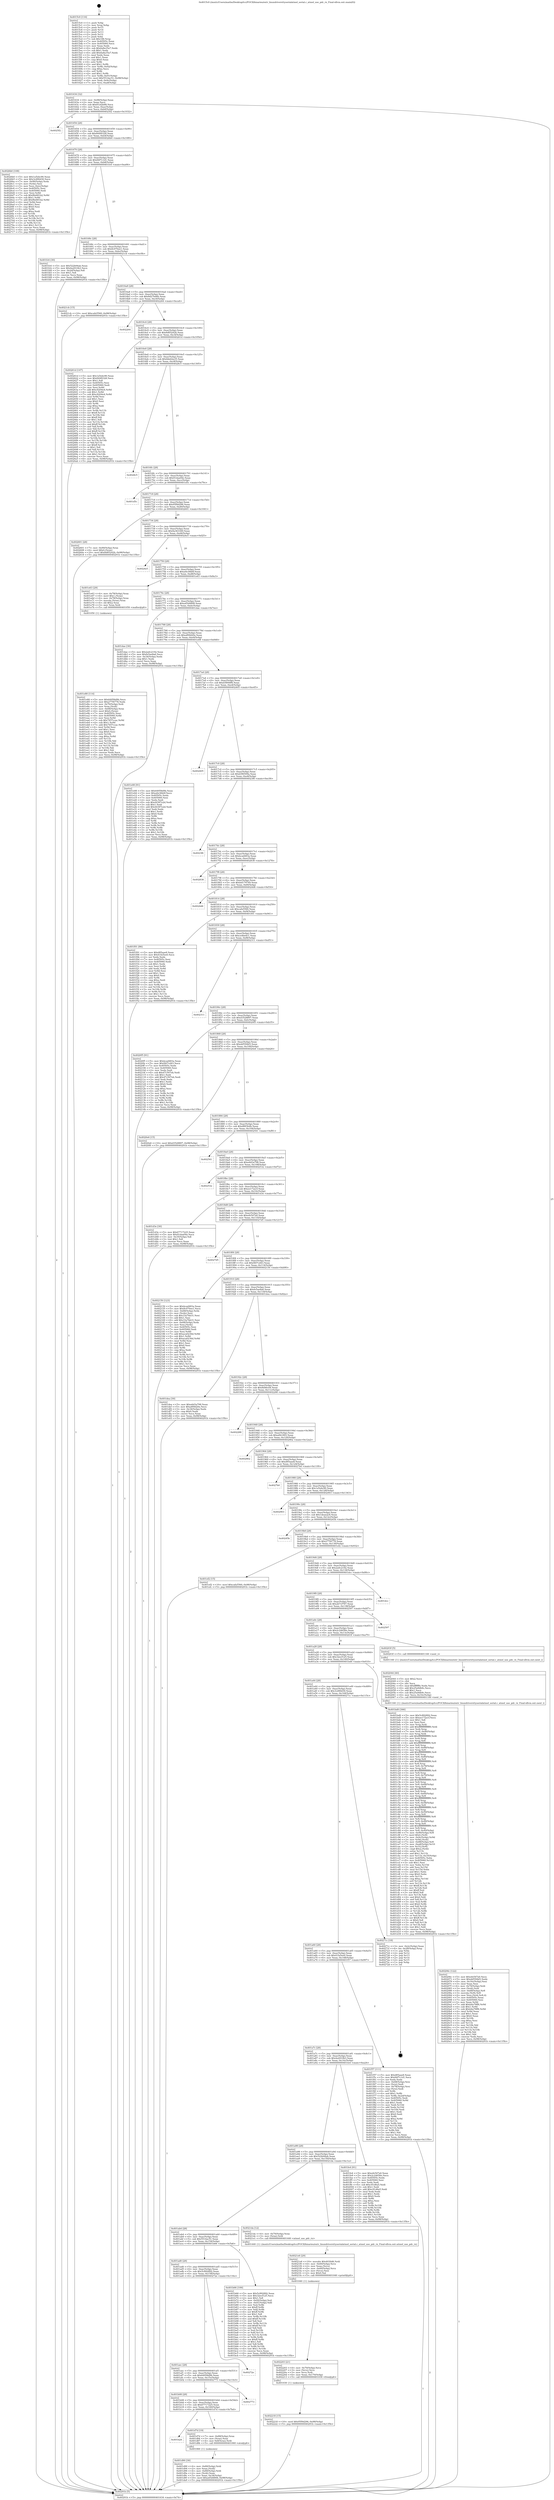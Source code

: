 digraph "0x4015c0" {
  label = "0x4015c0 (/mnt/c/Users/mathe/Desktop/tcc/POCII/binaries/extr_linuxdriversttyserialatmel_serial.c_atmel_use_pdc_rx_Final-ollvm.out::main(0))"
  labelloc = "t"
  node[shape=record]

  Entry [label="",width=0.3,height=0.3,shape=circle,fillcolor=black,style=filled]
  "0x401634" [label="{
     0x401634 [32]\l
     | [instrs]\l
     &nbsp;&nbsp;0x401634 \<+6\>: mov -0x98(%rbp),%eax\l
     &nbsp;&nbsp;0x40163a \<+2\>: mov %eax,%ecx\l
     &nbsp;&nbsp;0x40163c \<+6\>: sub $0x81ef2b88,%ecx\l
     &nbsp;&nbsp;0x401642 \<+6\>: mov %eax,-0xac(%rbp)\l
     &nbsp;&nbsp;0x401648 \<+6\>: mov %ecx,-0xb0(%rbp)\l
     &nbsp;&nbsp;0x40164e \<+6\>: je 00000000004025f2 \<main+0x1032\>\l
  }"]
  "0x4025f2" [label="{
     0x4025f2\l
  }", style=dashed]
  "0x401654" [label="{
     0x401654 [28]\l
     | [instrs]\l
     &nbsp;&nbsp;0x401654 \<+5\>: jmp 0000000000401659 \<main+0x99\>\l
     &nbsp;&nbsp;0x401659 \<+6\>: mov -0xac(%rbp),%eax\l
     &nbsp;&nbsp;0x40165f \<+5\>: sub $0x844f0328,%eax\l
     &nbsp;&nbsp;0x401664 \<+6\>: mov %eax,-0xb4(%rbp)\l
     &nbsp;&nbsp;0x40166a \<+6\>: je 00000000004026b0 \<main+0x10f0\>\l
  }"]
  Exit [label="",width=0.3,height=0.3,shape=circle,fillcolor=black,style=filled,peripheries=2]
  "0x4026b0" [label="{
     0x4026b0 [108]\l
     | [instrs]\l
     &nbsp;&nbsp;0x4026b0 \<+5\>: mov $0x1a5ebc90,%eax\l
     &nbsp;&nbsp;0x4026b5 \<+5\>: mov $0x3cd90d30,%ecx\l
     &nbsp;&nbsp;0x4026ba \<+7\>: mov -0x90(%rbp),%rdx\l
     &nbsp;&nbsp;0x4026c1 \<+2\>: mov (%rdx),%esi\l
     &nbsp;&nbsp;0x4026c3 \<+3\>: mov %esi,-0x2c(%rbp)\l
     &nbsp;&nbsp;0x4026c6 \<+7\>: mov 0x40505c,%esi\l
     &nbsp;&nbsp;0x4026cd \<+7\>: mov 0x405060,%edi\l
     &nbsp;&nbsp;0x4026d4 \<+3\>: mov %esi,%r8d\l
     &nbsp;&nbsp;0x4026d7 \<+7\>: sub $0xf6e681b2,%r8d\l
     &nbsp;&nbsp;0x4026de \<+4\>: sub $0x1,%r8d\l
     &nbsp;&nbsp;0x4026e2 \<+7\>: add $0xf6e681b2,%r8d\l
     &nbsp;&nbsp;0x4026e9 \<+4\>: imul %r8d,%esi\l
     &nbsp;&nbsp;0x4026ed \<+3\>: and $0x1,%esi\l
     &nbsp;&nbsp;0x4026f0 \<+3\>: cmp $0x0,%esi\l
     &nbsp;&nbsp;0x4026f3 \<+4\>: sete %r9b\l
     &nbsp;&nbsp;0x4026f7 \<+3\>: cmp $0xa,%edi\l
     &nbsp;&nbsp;0x4026fa \<+4\>: setl %r10b\l
     &nbsp;&nbsp;0x4026fe \<+3\>: mov %r9b,%r11b\l
     &nbsp;&nbsp;0x402701 \<+3\>: and %r10b,%r11b\l
     &nbsp;&nbsp;0x402704 \<+3\>: xor %r10b,%r9b\l
     &nbsp;&nbsp;0x402707 \<+3\>: or %r9b,%r11b\l
     &nbsp;&nbsp;0x40270a \<+4\>: test $0x1,%r11b\l
     &nbsp;&nbsp;0x40270e \<+3\>: cmovne %ecx,%eax\l
     &nbsp;&nbsp;0x402711 \<+6\>: mov %eax,-0x98(%rbp)\l
     &nbsp;&nbsp;0x402717 \<+5\>: jmp 000000000040291b \<main+0x135b\>\l
  }"]
  "0x401670" [label="{
     0x401670 [28]\l
     | [instrs]\l
     &nbsp;&nbsp;0x401670 \<+5\>: jmp 0000000000401675 \<main+0xb5\>\l
     &nbsp;&nbsp;0x401675 \<+6\>: mov -0xac(%rbp),%eax\l
     &nbsp;&nbsp;0x40167b \<+5\>: sub $0x84f7c1d1,%eax\l
     &nbsp;&nbsp;0x401680 \<+6\>: mov %eax,-0xb8(%rbp)\l
     &nbsp;&nbsp;0x401686 \<+6\>: je 0000000000401fc6 \<main+0xa06\>\l
  }"]
  "0x402218" [label="{
     0x402218 [15]\l
     | [instrs]\l
     &nbsp;&nbsp;0x402218 \<+10\>: movl $0x95f9d296,-0x98(%rbp)\l
     &nbsp;&nbsp;0x402222 \<+5\>: jmp 000000000040291b \<main+0x135b\>\l
  }"]
  "0x401fc6" [label="{
     0x401fc6 [30]\l
     | [instrs]\l
     &nbsp;&nbsp;0x401fc6 \<+5\>: mov $0x522b94ab,%eax\l
     &nbsp;&nbsp;0x401fcb \<+5\>: mov $0x4a2910b3,%ecx\l
     &nbsp;&nbsp;0x401fd0 \<+3\>: mov -0x2d(%rbp),%dl\l
     &nbsp;&nbsp;0x401fd3 \<+3\>: test $0x1,%dl\l
     &nbsp;&nbsp;0x401fd6 \<+3\>: cmovne %ecx,%eax\l
     &nbsp;&nbsp;0x401fd9 \<+6\>: mov %eax,-0x98(%rbp)\l
     &nbsp;&nbsp;0x401fdf \<+5\>: jmp 000000000040291b \<main+0x135b\>\l
  }"]
  "0x40168c" [label="{
     0x40168c [28]\l
     | [instrs]\l
     &nbsp;&nbsp;0x40168c \<+5\>: jmp 0000000000401691 \<main+0xd1\>\l
     &nbsp;&nbsp;0x401691 \<+6\>: mov -0xac(%rbp),%eax\l
     &nbsp;&nbsp;0x401697 \<+5\>: sub $0x8c070ee1,%eax\l
     &nbsp;&nbsp;0x40169c \<+6\>: mov %eax,-0xbc(%rbp)\l
     &nbsp;&nbsp;0x4016a2 \<+6\>: je 00000000004021cb \<main+0xc0b\>\l
  }"]
  "0x402203" [label="{
     0x402203 [21]\l
     | [instrs]\l
     &nbsp;&nbsp;0x402203 \<+4\>: mov -0x70(%rbp),%rcx\l
     &nbsp;&nbsp;0x402207 \<+3\>: mov (%rcx),%rcx\l
     &nbsp;&nbsp;0x40220a \<+3\>: mov %rcx,%rdi\l
     &nbsp;&nbsp;0x40220d \<+6\>: mov %eax,-0x170(%rbp)\l
     &nbsp;&nbsp;0x402213 \<+5\>: call 0000000000401030 \<free@plt\>\l
     | [calls]\l
     &nbsp;&nbsp;0x401030 \{1\} (unknown)\l
  }"]
  "0x4021cb" [label="{
     0x4021cb [15]\l
     | [instrs]\l
     &nbsp;&nbsp;0x4021cb \<+10\>: movl $0xcafa5560,-0x98(%rbp)\l
     &nbsp;&nbsp;0x4021d5 \<+5\>: jmp 000000000040291b \<main+0x135b\>\l
  }"]
  "0x4016a8" [label="{
     0x4016a8 [28]\l
     | [instrs]\l
     &nbsp;&nbsp;0x4016a8 \<+5\>: jmp 00000000004016ad \<main+0xed\>\l
     &nbsp;&nbsp;0x4016ad \<+6\>: mov -0xac(%rbp),%eax\l
     &nbsp;&nbsp;0x4016b3 \<+5\>: sub $0x8d27bd6b,%eax\l
     &nbsp;&nbsp;0x4016b8 \<+6\>: mov %eax,-0xc0(%rbp)\l
     &nbsp;&nbsp;0x4016be \<+6\>: je 0000000000402264 \<main+0xca4\>\l
  }"]
  "0x4021e6" [label="{
     0x4021e6 [29]\l
     | [instrs]\l
     &nbsp;&nbsp;0x4021e6 \<+10\>: movabs $0x4030d6,%rdi\l
     &nbsp;&nbsp;0x4021f0 \<+4\>: mov -0x60(%rbp),%rcx\l
     &nbsp;&nbsp;0x4021f4 \<+2\>: mov %eax,(%rcx)\l
     &nbsp;&nbsp;0x4021f6 \<+4\>: mov -0x60(%rbp),%rcx\l
     &nbsp;&nbsp;0x4021fa \<+2\>: mov (%rcx),%esi\l
     &nbsp;&nbsp;0x4021fc \<+2\>: mov $0x0,%al\l
     &nbsp;&nbsp;0x4021fe \<+5\>: call 0000000000401040 \<printf@plt\>\l
     | [calls]\l
     &nbsp;&nbsp;0x401040 \{1\} (unknown)\l
  }"]
  "0x402264" [label="{
     0x402264\l
  }", style=dashed]
  "0x4016c4" [label="{
     0x4016c4 [28]\l
     | [instrs]\l
     &nbsp;&nbsp;0x4016c4 \<+5\>: jmp 00000000004016c9 \<main+0x109\>\l
     &nbsp;&nbsp;0x4016c9 \<+6\>: mov -0xac(%rbp),%eax\l
     &nbsp;&nbsp;0x4016cf \<+5\>: sub $0x8d85242b,%eax\l
     &nbsp;&nbsp;0x4016d4 \<+6\>: mov %eax,-0xc4(%rbp)\l
     &nbsp;&nbsp;0x4016da \<+6\>: je 000000000040261d \<main+0x105d\>\l
  }"]
  "0x40206c" [label="{
     0x40206c [122]\l
     | [instrs]\l
     &nbsp;&nbsp;0x40206c \<+5\>: mov $0xefe547a0,%ecx\l
     &nbsp;&nbsp;0x402071 \<+5\>: mov $0xdd550bf3,%edx\l
     &nbsp;&nbsp;0x402076 \<+6\>: mov -0x16c(%rbp),%esi\l
     &nbsp;&nbsp;0x40207c \<+3\>: imul %eax,%esi\l
     &nbsp;&nbsp;0x40207f \<+4\>: mov -0x70(%rbp),%rdi\l
     &nbsp;&nbsp;0x402083 \<+3\>: mov (%rdi),%rdi\l
     &nbsp;&nbsp;0x402086 \<+4\>: mov -0x68(%rbp),%r8\l
     &nbsp;&nbsp;0x40208a \<+3\>: movslq (%r8),%r8\l
     &nbsp;&nbsp;0x40208d \<+4\>: mov %esi,(%rdi,%r8,4)\l
     &nbsp;&nbsp;0x402091 \<+7\>: mov 0x40505c,%eax\l
     &nbsp;&nbsp;0x402098 \<+7\>: mov 0x405060,%esi\l
     &nbsp;&nbsp;0x40209f \<+3\>: mov %eax,%r9d\l
     &nbsp;&nbsp;0x4020a2 \<+7\>: add $0xb4a78ff4,%r9d\l
     &nbsp;&nbsp;0x4020a9 \<+4\>: sub $0x1,%r9d\l
     &nbsp;&nbsp;0x4020ad \<+7\>: sub $0xb4a78ff4,%r9d\l
     &nbsp;&nbsp;0x4020b4 \<+4\>: imul %r9d,%eax\l
     &nbsp;&nbsp;0x4020b8 \<+3\>: and $0x1,%eax\l
     &nbsp;&nbsp;0x4020bb \<+3\>: cmp $0x0,%eax\l
     &nbsp;&nbsp;0x4020be \<+4\>: sete %r10b\l
     &nbsp;&nbsp;0x4020c2 \<+3\>: cmp $0xa,%esi\l
     &nbsp;&nbsp;0x4020c5 \<+4\>: setl %r11b\l
     &nbsp;&nbsp;0x4020c9 \<+3\>: mov %r10b,%bl\l
     &nbsp;&nbsp;0x4020cc \<+3\>: and %r11b,%bl\l
     &nbsp;&nbsp;0x4020cf \<+3\>: xor %r11b,%r10b\l
     &nbsp;&nbsp;0x4020d2 \<+3\>: or %r10b,%bl\l
     &nbsp;&nbsp;0x4020d5 \<+3\>: test $0x1,%bl\l
     &nbsp;&nbsp;0x4020d8 \<+3\>: cmovne %edx,%ecx\l
     &nbsp;&nbsp;0x4020db \<+6\>: mov %ecx,-0x98(%rbp)\l
     &nbsp;&nbsp;0x4020e1 \<+5\>: jmp 000000000040291b \<main+0x135b\>\l
  }"]
  "0x40261d" [label="{
     0x40261d [147]\l
     | [instrs]\l
     &nbsp;&nbsp;0x40261d \<+5\>: mov $0x1a5ebc90,%eax\l
     &nbsp;&nbsp;0x402622 \<+5\>: mov $0x844f0328,%ecx\l
     &nbsp;&nbsp;0x402627 \<+2\>: mov $0x1,%dl\l
     &nbsp;&nbsp;0x402629 \<+7\>: mov 0x40505c,%esi\l
     &nbsp;&nbsp;0x402630 \<+7\>: mov 0x405060,%edi\l
     &nbsp;&nbsp;0x402637 \<+3\>: mov %esi,%r8d\l
     &nbsp;&nbsp;0x40263a \<+7\>: add $0xc6204e4,%r8d\l
     &nbsp;&nbsp;0x402641 \<+4\>: sub $0x1,%r8d\l
     &nbsp;&nbsp;0x402645 \<+7\>: sub $0xc6204e4,%r8d\l
     &nbsp;&nbsp;0x40264c \<+4\>: imul %r8d,%esi\l
     &nbsp;&nbsp;0x402650 \<+3\>: and $0x1,%esi\l
     &nbsp;&nbsp;0x402653 \<+3\>: cmp $0x0,%esi\l
     &nbsp;&nbsp;0x402656 \<+4\>: sete %r9b\l
     &nbsp;&nbsp;0x40265a \<+3\>: cmp $0xa,%edi\l
     &nbsp;&nbsp;0x40265d \<+4\>: setl %r10b\l
     &nbsp;&nbsp;0x402661 \<+3\>: mov %r9b,%r11b\l
     &nbsp;&nbsp;0x402664 \<+4\>: xor $0xff,%r11b\l
     &nbsp;&nbsp;0x402668 \<+3\>: mov %r10b,%bl\l
     &nbsp;&nbsp;0x40266b \<+3\>: xor $0xff,%bl\l
     &nbsp;&nbsp;0x40266e \<+3\>: xor $0x1,%dl\l
     &nbsp;&nbsp;0x402671 \<+3\>: mov %r11b,%r14b\l
     &nbsp;&nbsp;0x402674 \<+4\>: and $0xff,%r14b\l
     &nbsp;&nbsp;0x402678 \<+3\>: and %dl,%r9b\l
     &nbsp;&nbsp;0x40267b \<+3\>: mov %bl,%r15b\l
     &nbsp;&nbsp;0x40267e \<+4\>: and $0xff,%r15b\l
     &nbsp;&nbsp;0x402682 \<+3\>: and %dl,%r10b\l
     &nbsp;&nbsp;0x402685 \<+3\>: or %r9b,%r14b\l
     &nbsp;&nbsp;0x402688 \<+3\>: or %r10b,%r15b\l
     &nbsp;&nbsp;0x40268b \<+3\>: xor %r15b,%r14b\l
     &nbsp;&nbsp;0x40268e \<+3\>: or %bl,%r11b\l
     &nbsp;&nbsp;0x402691 \<+4\>: xor $0xff,%r11b\l
     &nbsp;&nbsp;0x402695 \<+3\>: or $0x1,%dl\l
     &nbsp;&nbsp;0x402698 \<+3\>: and %dl,%r11b\l
     &nbsp;&nbsp;0x40269b \<+3\>: or %r11b,%r14b\l
     &nbsp;&nbsp;0x40269e \<+4\>: test $0x1,%r14b\l
     &nbsp;&nbsp;0x4026a2 \<+3\>: cmovne %ecx,%eax\l
     &nbsp;&nbsp;0x4026a5 \<+6\>: mov %eax,-0x98(%rbp)\l
     &nbsp;&nbsp;0x4026ab \<+5\>: jmp 000000000040291b \<main+0x135b\>\l
  }"]
  "0x4016e0" [label="{
     0x4016e0 [28]\l
     | [instrs]\l
     &nbsp;&nbsp;0x4016e0 \<+5\>: jmp 00000000004016e5 \<main+0x125\>\l
     &nbsp;&nbsp;0x4016e5 \<+6\>: mov -0xac(%rbp),%eax\l
     &nbsp;&nbsp;0x4016eb \<+5\>: sub $0x8de62a35,%eax\l
     &nbsp;&nbsp;0x4016f0 \<+6\>: mov %eax,-0xc8(%rbp)\l
     &nbsp;&nbsp;0x4016f6 \<+6\>: je 00000000004028c5 \<main+0x1305\>\l
  }"]
  "0x402044" [label="{
     0x402044 [40]\l
     | [instrs]\l
     &nbsp;&nbsp;0x402044 \<+5\>: mov $0x2,%ecx\l
     &nbsp;&nbsp;0x402049 \<+1\>: cltd\l
     &nbsp;&nbsp;0x40204a \<+2\>: idiv %ecx\l
     &nbsp;&nbsp;0x40204c \<+6\>: imul $0xfffffffe,%edx,%ecx\l
     &nbsp;&nbsp;0x402052 \<+6\>: add $0x25a9db9c,%ecx\l
     &nbsp;&nbsp;0x402058 \<+3\>: add $0x1,%ecx\l
     &nbsp;&nbsp;0x40205b \<+6\>: sub $0x25a9db9c,%ecx\l
     &nbsp;&nbsp;0x402061 \<+6\>: mov %ecx,-0x16c(%rbp)\l
     &nbsp;&nbsp;0x402067 \<+5\>: call 0000000000401160 \<next_i\>\l
     | [calls]\l
     &nbsp;&nbsp;0x401160 \{1\} (/mnt/c/Users/mathe/Desktop/tcc/POCII/binaries/extr_linuxdriversttyserialatmel_serial.c_atmel_use_pdc_rx_Final-ollvm.out::next_i)\l
  }"]
  "0x4028c5" [label="{
     0x4028c5\l
  }", style=dashed]
  "0x4016fc" [label="{
     0x4016fc [28]\l
     | [instrs]\l
     &nbsp;&nbsp;0x4016fc \<+5\>: jmp 0000000000401701 \<main+0x141\>\l
     &nbsp;&nbsp;0x401701 \<+6\>: mov -0xac(%rbp),%eax\l
     &nbsp;&nbsp;0x401707 \<+5\>: sub $0x91daa04e,%eax\l
     &nbsp;&nbsp;0x40170c \<+6\>: mov %eax,-0xcc(%rbp)\l
     &nbsp;&nbsp;0x401712 \<+6\>: je 0000000000401d5c \<main+0x79c\>\l
  }"]
  "0x401e80" [label="{
     0x401e80 [114]\l
     | [instrs]\l
     &nbsp;&nbsp;0x401e80 \<+5\>: mov $0x64958d9b,%ecx\l
     &nbsp;&nbsp;0x401e85 \<+5\>: mov $0x277f4778,%edx\l
     &nbsp;&nbsp;0x401e8a \<+4\>: mov -0x70(%rbp),%rdi\l
     &nbsp;&nbsp;0x401e8e \<+3\>: mov %rax,(%rdi)\l
     &nbsp;&nbsp;0x401e91 \<+4\>: mov -0x68(%rbp),%rax\l
     &nbsp;&nbsp;0x401e95 \<+6\>: movl $0x0,(%rax)\l
     &nbsp;&nbsp;0x401e9b \<+7\>: mov 0x40505c,%esi\l
     &nbsp;&nbsp;0x401ea2 \<+8\>: mov 0x405060,%r8d\l
     &nbsp;&nbsp;0x401eaa \<+3\>: mov %esi,%r9d\l
     &nbsp;&nbsp;0x401ead \<+7\>: sub $0x7457ccac,%r9d\l
     &nbsp;&nbsp;0x401eb4 \<+4\>: sub $0x1,%r9d\l
     &nbsp;&nbsp;0x401eb8 \<+7\>: add $0x7457ccac,%r9d\l
     &nbsp;&nbsp;0x401ebf \<+4\>: imul %r9d,%esi\l
     &nbsp;&nbsp;0x401ec3 \<+3\>: and $0x1,%esi\l
     &nbsp;&nbsp;0x401ec6 \<+3\>: cmp $0x0,%esi\l
     &nbsp;&nbsp;0x401ec9 \<+4\>: sete %r10b\l
     &nbsp;&nbsp;0x401ecd \<+4\>: cmp $0xa,%r8d\l
     &nbsp;&nbsp;0x401ed1 \<+4\>: setl %r11b\l
     &nbsp;&nbsp;0x401ed5 \<+3\>: mov %r10b,%bl\l
     &nbsp;&nbsp;0x401ed8 \<+3\>: and %r11b,%bl\l
     &nbsp;&nbsp;0x401edb \<+3\>: xor %r11b,%r10b\l
     &nbsp;&nbsp;0x401ede \<+3\>: or %r10b,%bl\l
     &nbsp;&nbsp;0x401ee1 \<+3\>: test $0x1,%bl\l
     &nbsp;&nbsp;0x401ee4 \<+3\>: cmovne %edx,%ecx\l
     &nbsp;&nbsp;0x401ee7 \<+6\>: mov %ecx,-0x98(%rbp)\l
     &nbsp;&nbsp;0x401eed \<+5\>: jmp 000000000040291b \<main+0x135b\>\l
  }"]
  "0x401d5c" [label="{
     0x401d5c\l
  }", style=dashed]
  "0x401718" [label="{
     0x401718 [28]\l
     | [instrs]\l
     &nbsp;&nbsp;0x401718 \<+5\>: jmp 000000000040171d \<main+0x15d\>\l
     &nbsp;&nbsp;0x40171d \<+6\>: mov -0xac(%rbp),%eax\l
     &nbsp;&nbsp;0x401723 \<+5\>: sub $0x95f9d296,%eax\l
     &nbsp;&nbsp;0x401728 \<+6\>: mov %eax,-0xd0(%rbp)\l
     &nbsp;&nbsp;0x40172e \<+6\>: je 0000000000402601 \<main+0x1041\>\l
  }"]
  "0x401d90" [label="{
     0x401d90 [30]\l
     | [instrs]\l
     &nbsp;&nbsp;0x401d90 \<+4\>: mov -0x80(%rbp),%rdi\l
     &nbsp;&nbsp;0x401d94 \<+2\>: mov %eax,(%rdi)\l
     &nbsp;&nbsp;0x401d96 \<+4\>: mov -0x80(%rbp),%rdi\l
     &nbsp;&nbsp;0x401d9a \<+2\>: mov (%rdi),%eax\l
     &nbsp;&nbsp;0x401d9c \<+3\>: mov %eax,-0x34(%rbp)\l
     &nbsp;&nbsp;0x401d9f \<+10\>: movl $0xa45d4808,-0x98(%rbp)\l
     &nbsp;&nbsp;0x401da9 \<+5\>: jmp 000000000040291b \<main+0x135b\>\l
  }"]
  "0x402601" [label="{
     0x402601 [28]\l
     | [instrs]\l
     &nbsp;&nbsp;0x402601 \<+7\>: mov -0x90(%rbp),%rax\l
     &nbsp;&nbsp;0x402608 \<+6\>: movl $0x0,(%rax)\l
     &nbsp;&nbsp;0x40260e \<+10\>: movl $0x8d85242b,-0x98(%rbp)\l
     &nbsp;&nbsp;0x402618 \<+5\>: jmp 000000000040291b \<main+0x135b\>\l
  }"]
  "0x401734" [label="{
     0x401734 [28]\l
     | [instrs]\l
     &nbsp;&nbsp;0x401734 \<+5\>: jmp 0000000000401739 \<main+0x179\>\l
     &nbsp;&nbsp;0x401739 \<+6\>: mov -0xac(%rbp),%eax\l
     &nbsp;&nbsp;0x40173f \<+5\>: sub $0x9a363349,%eax\l
     &nbsp;&nbsp;0x401744 \<+6\>: mov %eax,-0xd4(%rbp)\l
     &nbsp;&nbsp;0x40174a \<+6\>: je 00000000004024e5 \<main+0xf25\>\l
  }"]
  "0x401b24" [label="{
     0x401b24\l
  }", style=dashed]
  "0x4024e5" [label="{
     0x4024e5\l
  }", style=dashed]
  "0x401750" [label="{
     0x401750 [28]\l
     | [instrs]\l
     &nbsp;&nbsp;0x401750 \<+5\>: jmp 0000000000401755 \<main+0x195\>\l
     &nbsp;&nbsp;0x401755 \<+6\>: mov -0xac(%rbp),%eax\l
     &nbsp;&nbsp;0x40175b \<+5\>: sub $0xa0e36b0f,%eax\l
     &nbsp;&nbsp;0x401760 \<+6\>: mov %eax,-0xd8(%rbp)\l
     &nbsp;&nbsp;0x401766 \<+6\>: je 0000000000401e63 \<main+0x8a3\>\l
  }"]
  "0x401d7d" [label="{
     0x401d7d [19]\l
     | [instrs]\l
     &nbsp;&nbsp;0x401d7d \<+7\>: mov -0x88(%rbp),%rax\l
     &nbsp;&nbsp;0x401d84 \<+3\>: mov (%rax),%rax\l
     &nbsp;&nbsp;0x401d87 \<+4\>: mov 0x8(%rax),%rdi\l
     &nbsp;&nbsp;0x401d8b \<+5\>: call 0000000000401060 \<atoi@plt\>\l
     | [calls]\l
     &nbsp;&nbsp;0x401060 \{1\} (unknown)\l
  }"]
  "0x401e63" [label="{
     0x401e63 [29]\l
     | [instrs]\l
     &nbsp;&nbsp;0x401e63 \<+4\>: mov -0x78(%rbp),%rax\l
     &nbsp;&nbsp;0x401e67 \<+6\>: movl $0x1,(%rax)\l
     &nbsp;&nbsp;0x401e6d \<+4\>: mov -0x78(%rbp),%rax\l
     &nbsp;&nbsp;0x401e71 \<+3\>: movslq (%rax),%rax\l
     &nbsp;&nbsp;0x401e74 \<+4\>: shl $0x2,%rax\l
     &nbsp;&nbsp;0x401e78 \<+3\>: mov %rax,%rdi\l
     &nbsp;&nbsp;0x401e7b \<+5\>: call 0000000000401050 \<malloc@plt\>\l
     | [calls]\l
     &nbsp;&nbsp;0x401050 \{1\} (unknown)\l
  }"]
  "0x40176c" [label="{
     0x40176c [28]\l
     | [instrs]\l
     &nbsp;&nbsp;0x40176c \<+5\>: jmp 0000000000401771 \<main+0x1b1\>\l
     &nbsp;&nbsp;0x401771 \<+6\>: mov -0xac(%rbp),%eax\l
     &nbsp;&nbsp;0x401777 \<+5\>: sub $0xa45d4808,%eax\l
     &nbsp;&nbsp;0x40177c \<+6\>: mov %eax,-0xdc(%rbp)\l
     &nbsp;&nbsp;0x401782 \<+6\>: je 0000000000401dae \<main+0x7ee\>\l
  }"]
  "0x401b08" [label="{
     0x401b08 [28]\l
     | [instrs]\l
     &nbsp;&nbsp;0x401b08 \<+5\>: jmp 0000000000401b0d \<main+0x54d\>\l
     &nbsp;&nbsp;0x401b0d \<+6\>: mov -0xac(%rbp),%eax\l
     &nbsp;&nbsp;0x401b13 \<+5\>: sub $0x67717225,%eax\l
     &nbsp;&nbsp;0x401b18 \<+6\>: mov %eax,-0x160(%rbp)\l
     &nbsp;&nbsp;0x401b1e \<+6\>: je 0000000000401d7d \<main+0x7bd\>\l
  }"]
  "0x401dae" [label="{
     0x401dae [30]\l
     | [instrs]\l
     &nbsp;&nbsp;0x401dae \<+5\>: mov $0x2a0c2192,%eax\l
     &nbsp;&nbsp;0x401db3 \<+5\>: mov $0xfe5ae8a6,%ecx\l
     &nbsp;&nbsp;0x401db8 \<+3\>: mov -0x34(%rbp),%edx\l
     &nbsp;&nbsp;0x401dbb \<+3\>: cmp $0x1,%edx\l
     &nbsp;&nbsp;0x401dbe \<+3\>: cmovl %ecx,%eax\l
     &nbsp;&nbsp;0x401dc1 \<+6\>: mov %eax,-0x98(%rbp)\l
     &nbsp;&nbsp;0x401dc7 \<+5\>: jmp 000000000040291b \<main+0x135b\>\l
  }"]
  "0x401788" [label="{
     0x401788 [28]\l
     | [instrs]\l
     &nbsp;&nbsp;0x401788 \<+5\>: jmp 000000000040178d \<main+0x1cd\>\l
     &nbsp;&nbsp;0x40178d \<+6\>: mov -0xac(%rbp),%eax\l
     &nbsp;&nbsp;0x401793 \<+5\>: sub $0xaf09d20e,%eax\l
     &nbsp;&nbsp;0x401798 \<+6\>: mov %eax,-0xe0(%rbp)\l
     &nbsp;&nbsp;0x40179e \<+6\>: je 0000000000401e08 \<main+0x848\>\l
  }"]
  "0x402773" [label="{
     0x402773\l
  }", style=dashed]
  "0x401e08" [label="{
     0x401e08 [91]\l
     | [instrs]\l
     &nbsp;&nbsp;0x401e08 \<+5\>: mov $0x64958d9b,%eax\l
     &nbsp;&nbsp;0x401e0d \<+5\>: mov $0xa0e36b0f,%ecx\l
     &nbsp;&nbsp;0x401e12 \<+7\>: mov 0x40505c,%edx\l
     &nbsp;&nbsp;0x401e19 \<+7\>: mov 0x405060,%esi\l
     &nbsp;&nbsp;0x401e20 \<+2\>: mov %edx,%edi\l
     &nbsp;&nbsp;0x401e22 \<+6\>: sub $0x44387e2d,%edi\l
     &nbsp;&nbsp;0x401e28 \<+3\>: sub $0x1,%edi\l
     &nbsp;&nbsp;0x401e2b \<+6\>: add $0x44387e2d,%edi\l
     &nbsp;&nbsp;0x401e31 \<+3\>: imul %edi,%edx\l
     &nbsp;&nbsp;0x401e34 \<+3\>: and $0x1,%edx\l
     &nbsp;&nbsp;0x401e37 \<+3\>: cmp $0x0,%edx\l
     &nbsp;&nbsp;0x401e3a \<+4\>: sete %r8b\l
     &nbsp;&nbsp;0x401e3e \<+3\>: cmp $0xa,%esi\l
     &nbsp;&nbsp;0x401e41 \<+4\>: setl %r9b\l
     &nbsp;&nbsp;0x401e45 \<+3\>: mov %r8b,%r10b\l
     &nbsp;&nbsp;0x401e48 \<+3\>: and %r9b,%r10b\l
     &nbsp;&nbsp;0x401e4b \<+3\>: xor %r9b,%r8b\l
     &nbsp;&nbsp;0x401e4e \<+3\>: or %r8b,%r10b\l
     &nbsp;&nbsp;0x401e51 \<+4\>: test $0x1,%r10b\l
     &nbsp;&nbsp;0x401e55 \<+3\>: cmovne %ecx,%eax\l
     &nbsp;&nbsp;0x401e58 \<+6\>: mov %eax,-0x98(%rbp)\l
     &nbsp;&nbsp;0x401e5e \<+5\>: jmp 000000000040291b \<main+0x135b\>\l
  }"]
  "0x4017a4" [label="{
     0x4017a4 [28]\l
     | [instrs]\l
     &nbsp;&nbsp;0x4017a4 \<+5\>: jmp 00000000004017a9 \<main+0x1e9\>\l
     &nbsp;&nbsp;0x4017a9 \<+6\>: mov -0xac(%rbp),%eax\l
     &nbsp;&nbsp;0x4017af \<+5\>: sub $0xb5894ff4,%eax\l
     &nbsp;&nbsp;0x4017b4 \<+6\>: mov %eax,-0xe4(%rbp)\l
     &nbsp;&nbsp;0x4017ba \<+6\>: je 0000000000402405 \<main+0xe45\>\l
  }"]
  "0x401aec" [label="{
     0x401aec [28]\l
     | [instrs]\l
     &nbsp;&nbsp;0x401aec \<+5\>: jmp 0000000000401af1 \<main+0x531\>\l
     &nbsp;&nbsp;0x401af1 \<+6\>: mov -0xac(%rbp),%eax\l
     &nbsp;&nbsp;0x401af7 \<+5\>: sub $0x64958d9b,%eax\l
     &nbsp;&nbsp;0x401afc \<+6\>: mov %eax,-0x15c(%rbp)\l
     &nbsp;&nbsp;0x401b02 \<+6\>: je 0000000000402773 \<main+0x11b3\>\l
  }"]
  "0x402405" [label="{
     0x402405\l
  }", style=dashed]
  "0x4017c0" [label="{
     0x4017c0 [28]\l
     | [instrs]\l
     &nbsp;&nbsp;0x4017c0 \<+5\>: jmp 00000000004017c5 \<main+0x205\>\l
     &nbsp;&nbsp;0x4017c5 \<+6\>: mov -0xac(%rbp),%eax\l
     &nbsp;&nbsp;0x4017cb \<+5\>: sub $0xb5f6509a,%eax\l
     &nbsp;&nbsp;0x4017d0 \<+6\>: mov %eax,-0xe8(%rbp)\l
     &nbsp;&nbsp;0x4017d6 \<+6\>: je 00000000004023f6 \<main+0xe36\>\l
  }"]
  "0x40272e" [label="{
     0x40272e\l
  }", style=dashed]
  "0x4023f6" [label="{
     0x4023f6\l
  }", style=dashed]
  "0x4017dc" [label="{
     0x4017dc [28]\l
     | [instrs]\l
     &nbsp;&nbsp;0x4017dc \<+5\>: jmp 00000000004017e1 \<main+0x221\>\l
     &nbsp;&nbsp;0x4017e1 \<+6\>: mov -0xac(%rbp),%eax\l
     &nbsp;&nbsp;0x4017e7 \<+5\>: sub $0xbcad483a,%eax\l
     &nbsp;&nbsp;0x4017ec \<+6\>: mov %eax,-0xec(%rbp)\l
     &nbsp;&nbsp;0x4017f2 \<+6\>: je 0000000000402838 \<main+0x1278\>\l
  }"]
  "0x4015c0" [label="{
     0x4015c0 [116]\l
     | [instrs]\l
     &nbsp;&nbsp;0x4015c0 \<+1\>: push %rbp\l
     &nbsp;&nbsp;0x4015c1 \<+3\>: mov %rsp,%rbp\l
     &nbsp;&nbsp;0x4015c4 \<+2\>: push %r15\l
     &nbsp;&nbsp;0x4015c6 \<+2\>: push %r14\l
     &nbsp;&nbsp;0x4015c8 \<+2\>: push %r13\l
     &nbsp;&nbsp;0x4015ca \<+2\>: push %r12\l
     &nbsp;&nbsp;0x4015cc \<+1\>: push %rbx\l
     &nbsp;&nbsp;0x4015cd \<+7\>: sub $0x188,%rsp\l
     &nbsp;&nbsp;0x4015d4 \<+7\>: mov 0x40505c,%eax\l
     &nbsp;&nbsp;0x4015db \<+7\>: mov 0x405060,%ecx\l
     &nbsp;&nbsp;0x4015e2 \<+2\>: mov %eax,%edx\l
     &nbsp;&nbsp;0x4015e4 \<+6\>: sub $0x6a8a35a7,%edx\l
     &nbsp;&nbsp;0x4015ea \<+3\>: sub $0x1,%edx\l
     &nbsp;&nbsp;0x4015ed \<+6\>: add $0x6a8a35a7,%edx\l
     &nbsp;&nbsp;0x4015f3 \<+3\>: imul %edx,%eax\l
     &nbsp;&nbsp;0x4015f6 \<+3\>: and $0x1,%eax\l
     &nbsp;&nbsp;0x4015f9 \<+3\>: cmp $0x0,%eax\l
     &nbsp;&nbsp;0x4015fc \<+4\>: sete %r8b\l
     &nbsp;&nbsp;0x401600 \<+4\>: and $0x1,%r8b\l
     &nbsp;&nbsp;0x401604 \<+7\>: mov %r8b,-0x92(%rbp)\l
     &nbsp;&nbsp;0x40160b \<+3\>: cmp $0xa,%ecx\l
     &nbsp;&nbsp;0x40160e \<+4\>: setl %r8b\l
     &nbsp;&nbsp;0x401612 \<+4\>: and $0x1,%r8b\l
     &nbsp;&nbsp;0x401616 \<+7\>: mov %r8b,-0x91(%rbp)\l
     &nbsp;&nbsp;0x40161d \<+10\>: movl $0x5514ac51,-0x98(%rbp)\l
     &nbsp;&nbsp;0x401627 \<+6\>: mov %edi,-0x9c(%rbp)\l
     &nbsp;&nbsp;0x40162d \<+7\>: mov %rsi,-0xa8(%rbp)\l
  }"]
  "0x402838" [label="{
     0x402838\l
  }", style=dashed]
  "0x4017f8" [label="{
     0x4017f8 [28]\l
     | [instrs]\l
     &nbsp;&nbsp;0x4017f8 \<+5\>: jmp 00000000004017fd \<main+0x23d\>\l
     &nbsp;&nbsp;0x4017fd \<+6\>: mov -0xac(%rbp),%eax\l
     &nbsp;&nbsp;0x401803 \<+5\>: sub $0xbd179749,%eax\l
     &nbsp;&nbsp;0x401808 \<+6\>: mov %eax,-0xf0(%rbp)\l
     &nbsp;&nbsp;0x40180e \<+6\>: je 00000000004024d6 \<main+0xf16\>\l
  }"]
  "0x40291b" [label="{
     0x40291b [5]\l
     | [instrs]\l
     &nbsp;&nbsp;0x40291b \<+5\>: jmp 0000000000401634 \<main+0x74\>\l
  }"]
  "0x4024d6" [label="{
     0x4024d6\l
  }", style=dashed]
  "0x401814" [label="{
     0x401814 [28]\l
     | [instrs]\l
     &nbsp;&nbsp;0x401814 \<+5\>: jmp 0000000000401819 \<main+0x259\>\l
     &nbsp;&nbsp;0x401819 \<+6\>: mov -0xac(%rbp),%eax\l
     &nbsp;&nbsp;0x40181f \<+5\>: sub $0xcafa5560,%eax\l
     &nbsp;&nbsp;0x401824 \<+6\>: mov %eax,-0xf4(%rbp)\l
     &nbsp;&nbsp;0x40182a \<+6\>: je 0000000000401f01 \<main+0x941\>\l
  }"]
  "0x401ad0" [label="{
     0x401ad0 [28]\l
     | [instrs]\l
     &nbsp;&nbsp;0x401ad0 \<+5\>: jmp 0000000000401ad5 \<main+0x515\>\l
     &nbsp;&nbsp;0x401ad5 \<+6\>: mov -0xac(%rbp),%eax\l
     &nbsp;&nbsp;0x401adb \<+5\>: sub $0x5c892892,%eax\l
     &nbsp;&nbsp;0x401ae0 \<+6\>: mov %eax,-0x158(%rbp)\l
     &nbsp;&nbsp;0x401ae6 \<+6\>: je 000000000040272e \<main+0x116e\>\l
  }"]
  "0x401f01" [label="{
     0x401f01 [86]\l
     | [instrs]\l
     &nbsp;&nbsp;0x401f01 \<+5\>: mov $0xd85aae8,%eax\l
     &nbsp;&nbsp;0x401f06 \<+5\>: mov $0x41fa5ee0,%ecx\l
     &nbsp;&nbsp;0x401f0b \<+2\>: xor %edx,%edx\l
     &nbsp;&nbsp;0x401f0d \<+7\>: mov 0x40505c,%esi\l
     &nbsp;&nbsp;0x401f14 \<+7\>: mov 0x405060,%edi\l
     &nbsp;&nbsp;0x401f1b \<+3\>: sub $0x1,%edx\l
     &nbsp;&nbsp;0x401f1e \<+3\>: mov %esi,%r8d\l
     &nbsp;&nbsp;0x401f21 \<+3\>: add %edx,%r8d\l
     &nbsp;&nbsp;0x401f24 \<+4\>: imul %r8d,%esi\l
     &nbsp;&nbsp;0x401f28 \<+3\>: and $0x1,%esi\l
     &nbsp;&nbsp;0x401f2b \<+3\>: cmp $0x0,%esi\l
     &nbsp;&nbsp;0x401f2e \<+4\>: sete %r9b\l
     &nbsp;&nbsp;0x401f32 \<+3\>: cmp $0xa,%edi\l
     &nbsp;&nbsp;0x401f35 \<+4\>: setl %r10b\l
     &nbsp;&nbsp;0x401f39 \<+3\>: mov %r9b,%r11b\l
     &nbsp;&nbsp;0x401f3c \<+3\>: and %r10b,%r11b\l
     &nbsp;&nbsp;0x401f3f \<+3\>: xor %r10b,%r9b\l
     &nbsp;&nbsp;0x401f42 \<+3\>: or %r9b,%r11b\l
     &nbsp;&nbsp;0x401f45 \<+4\>: test $0x1,%r11b\l
     &nbsp;&nbsp;0x401f49 \<+3\>: cmovne %ecx,%eax\l
     &nbsp;&nbsp;0x401f4c \<+6\>: mov %eax,-0x98(%rbp)\l
     &nbsp;&nbsp;0x401f52 \<+5\>: jmp 000000000040291b \<main+0x135b\>\l
  }"]
  "0x401830" [label="{
     0x401830 [28]\l
     | [instrs]\l
     &nbsp;&nbsp;0x401830 \<+5\>: jmp 0000000000401835 \<main+0x275\>\l
     &nbsp;&nbsp;0x401835 \<+6\>: mov -0xac(%rbp),%eax\l
     &nbsp;&nbsp;0x40183b \<+5\>: sub $0xce4be0c1,%eax\l
     &nbsp;&nbsp;0x401840 \<+6\>: mov %eax,-0xf8(%rbp)\l
     &nbsp;&nbsp;0x401846 \<+6\>: je 0000000000402311 \<main+0xd51\>\l
  }"]
  "0x401b66" [label="{
     0x401b66 [106]\l
     | [instrs]\l
     &nbsp;&nbsp;0x401b66 \<+5\>: mov $0x5c892892,%eax\l
     &nbsp;&nbsp;0x401b6b \<+5\>: mov $0x32ecf125,%ecx\l
     &nbsp;&nbsp;0x401b70 \<+2\>: mov $0x1,%dl\l
     &nbsp;&nbsp;0x401b72 \<+7\>: mov -0x92(%rbp),%sil\l
     &nbsp;&nbsp;0x401b79 \<+7\>: mov -0x91(%rbp),%dil\l
     &nbsp;&nbsp;0x401b80 \<+3\>: mov %sil,%r8b\l
     &nbsp;&nbsp;0x401b83 \<+4\>: xor $0xff,%r8b\l
     &nbsp;&nbsp;0x401b87 \<+3\>: mov %dil,%r9b\l
     &nbsp;&nbsp;0x401b8a \<+4\>: xor $0xff,%r9b\l
     &nbsp;&nbsp;0x401b8e \<+3\>: xor $0x1,%dl\l
     &nbsp;&nbsp;0x401b91 \<+3\>: mov %r8b,%r10b\l
     &nbsp;&nbsp;0x401b94 \<+4\>: and $0xff,%r10b\l
     &nbsp;&nbsp;0x401b98 \<+3\>: and %dl,%sil\l
     &nbsp;&nbsp;0x401b9b \<+3\>: mov %r9b,%r11b\l
     &nbsp;&nbsp;0x401b9e \<+4\>: and $0xff,%r11b\l
     &nbsp;&nbsp;0x401ba2 \<+3\>: and %dl,%dil\l
     &nbsp;&nbsp;0x401ba5 \<+3\>: or %sil,%r10b\l
     &nbsp;&nbsp;0x401ba8 \<+3\>: or %dil,%r11b\l
     &nbsp;&nbsp;0x401bab \<+3\>: xor %r11b,%r10b\l
     &nbsp;&nbsp;0x401bae \<+3\>: or %r9b,%r8b\l
     &nbsp;&nbsp;0x401bb1 \<+4\>: xor $0xff,%r8b\l
     &nbsp;&nbsp;0x401bb5 \<+3\>: or $0x1,%dl\l
     &nbsp;&nbsp;0x401bb8 \<+3\>: and %dl,%r8b\l
     &nbsp;&nbsp;0x401bbb \<+3\>: or %r8b,%r10b\l
     &nbsp;&nbsp;0x401bbe \<+4\>: test $0x1,%r10b\l
     &nbsp;&nbsp;0x401bc2 \<+3\>: cmovne %ecx,%eax\l
     &nbsp;&nbsp;0x401bc5 \<+6\>: mov %eax,-0x98(%rbp)\l
     &nbsp;&nbsp;0x401bcb \<+5\>: jmp 000000000040291b \<main+0x135b\>\l
  }"]
  "0x402311" [label="{
     0x402311\l
  }", style=dashed]
  "0x40184c" [label="{
     0x40184c [28]\l
     | [instrs]\l
     &nbsp;&nbsp;0x40184c \<+5\>: jmp 0000000000401851 \<main+0x291\>\l
     &nbsp;&nbsp;0x401851 \<+6\>: mov -0xac(%rbp),%eax\l
     &nbsp;&nbsp;0x401857 \<+5\>: sub $0xd3528897,%eax\l
     &nbsp;&nbsp;0x40185c \<+6\>: mov %eax,-0xfc(%rbp)\l
     &nbsp;&nbsp;0x401862 \<+6\>: je 00000000004020f5 \<main+0xb35\>\l
  }"]
  "0x401ab4" [label="{
     0x401ab4 [28]\l
     | [instrs]\l
     &nbsp;&nbsp;0x401ab4 \<+5\>: jmp 0000000000401ab9 \<main+0x4f9\>\l
     &nbsp;&nbsp;0x401ab9 \<+6\>: mov -0xac(%rbp),%eax\l
     &nbsp;&nbsp;0x401abf \<+5\>: sub $0x5514ac51,%eax\l
     &nbsp;&nbsp;0x401ac4 \<+6\>: mov %eax,-0x154(%rbp)\l
     &nbsp;&nbsp;0x401aca \<+6\>: je 0000000000401b66 \<main+0x5a6\>\l
  }"]
  "0x4020f5" [label="{
     0x4020f5 [91]\l
     | [instrs]\l
     &nbsp;&nbsp;0x4020f5 \<+5\>: mov $0xbcad483a,%eax\l
     &nbsp;&nbsp;0x4020fa \<+5\>: mov $0xf407cd43,%ecx\l
     &nbsp;&nbsp;0x4020ff \<+7\>: mov 0x40505c,%edx\l
     &nbsp;&nbsp;0x402106 \<+7\>: mov 0x405060,%esi\l
     &nbsp;&nbsp;0x40210d \<+2\>: mov %edx,%edi\l
     &nbsp;&nbsp;0x40210f \<+6\>: sub $0x47c507eb,%edi\l
     &nbsp;&nbsp;0x402115 \<+3\>: sub $0x1,%edi\l
     &nbsp;&nbsp;0x402118 \<+6\>: add $0x47c507eb,%edi\l
     &nbsp;&nbsp;0x40211e \<+3\>: imul %edi,%edx\l
     &nbsp;&nbsp;0x402121 \<+3\>: and $0x1,%edx\l
     &nbsp;&nbsp;0x402124 \<+3\>: cmp $0x0,%edx\l
     &nbsp;&nbsp;0x402127 \<+4\>: sete %r8b\l
     &nbsp;&nbsp;0x40212b \<+3\>: cmp $0xa,%esi\l
     &nbsp;&nbsp;0x40212e \<+4\>: setl %r9b\l
     &nbsp;&nbsp;0x402132 \<+3\>: mov %r8b,%r10b\l
     &nbsp;&nbsp;0x402135 \<+3\>: and %r9b,%r10b\l
     &nbsp;&nbsp;0x402138 \<+3\>: xor %r9b,%r8b\l
     &nbsp;&nbsp;0x40213b \<+3\>: or %r8b,%r10b\l
     &nbsp;&nbsp;0x40213e \<+4\>: test $0x1,%r10b\l
     &nbsp;&nbsp;0x402142 \<+3\>: cmovne %ecx,%eax\l
     &nbsp;&nbsp;0x402145 \<+6\>: mov %eax,-0x98(%rbp)\l
     &nbsp;&nbsp;0x40214b \<+5\>: jmp 000000000040291b \<main+0x135b\>\l
  }"]
  "0x401868" [label="{
     0x401868 [28]\l
     | [instrs]\l
     &nbsp;&nbsp;0x401868 \<+5\>: jmp 000000000040186d \<main+0x2ad\>\l
     &nbsp;&nbsp;0x40186d \<+6\>: mov -0xac(%rbp),%eax\l
     &nbsp;&nbsp;0x401873 \<+5\>: sub $0xdd550bf3,%eax\l
     &nbsp;&nbsp;0x401878 \<+6\>: mov %eax,-0x100(%rbp)\l
     &nbsp;&nbsp;0x40187e \<+6\>: je 00000000004020e6 \<main+0xb26\>\l
  }"]
  "0x4021da" [label="{
     0x4021da [12]\l
     | [instrs]\l
     &nbsp;&nbsp;0x4021da \<+4\>: mov -0x70(%rbp),%rax\l
     &nbsp;&nbsp;0x4021de \<+3\>: mov (%rax),%rdi\l
     &nbsp;&nbsp;0x4021e1 \<+5\>: call 0000000000401440 \<atmel_use_pdc_rx\>\l
     | [calls]\l
     &nbsp;&nbsp;0x401440 \{1\} (/mnt/c/Users/mathe/Desktop/tcc/POCII/binaries/extr_linuxdriversttyserialatmel_serial.c_atmel_use_pdc_rx_Final-ollvm.out::atmel_use_pdc_rx)\l
  }"]
  "0x4020e6" [label="{
     0x4020e6 [15]\l
     | [instrs]\l
     &nbsp;&nbsp;0x4020e6 \<+10\>: movl $0xd3528897,-0x98(%rbp)\l
     &nbsp;&nbsp;0x4020f0 \<+5\>: jmp 000000000040291b \<main+0x135b\>\l
  }"]
  "0x401884" [label="{
     0x401884 [28]\l
     | [instrs]\l
     &nbsp;&nbsp;0x401884 \<+5\>: jmp 0000000000401889 \<main+0x2c9\>\l
     &nbsp;&nbsp;0x401889 \<+6\>: mov -0xac(%rbp),%eax\l
     &nbsp;&nbsp;0x40188f \<+5\>: sub $0xdf6f3b4b,%eax\l
     &nbsp;&nbsp;0x401894 \<+6\>: mov %eax,-0x104(%rbp)\l
     &nbsp;&nbsp;0x40189a \<+6\>: je 0000000000402541 \<main+0xf81\>\l
  }"]
  "0x401a98" [label="{
     0x401a98 [28]\l
     | [instrs]\l
     &nbsp;&nbsp;0x401a98 \<+5\>: jmp 0000000000401a9d \<main+0x4dd\>\l
     &nbsp;&nbsp;0x401a9d \<+6\>: mov -0xac(%rbp),%eax\l
     &nbsp;&nbsp;0x401aa3 \<+5\>: sub $0x522b94ab,%eax\l
     &nbsp;&nbsp;0x401aa8 \<+6\>: mov %eax,-0x150(%rbp)\l
     &nbsp;&nbsp;0x401aae \<+6\>: je 00000000004021da \<main+0xc1a\>\l
  }"]
  "0x402541" [label="{
     0x402541\l
  }", style=dashed]
  "0x4018a0" [label="{
     0x4018a0 [28]\l
     | [instrs]\l
     &nbsp;&nbsp;0x4018a0 \<+5\>: jmp 00000000004018a5 \<main+0x2e5\>\l
     &nbsp;&nbsp;0x4018a5 \<+6\>: mov -0xac(%rbp),%eax\l
     &nbsp;&nbsp;0x4018ab \<+5\>: sub $0xe6d3a798,%eax\l
     &nbsp;&nbsp;0x4018b0 \<+6\>: mov %eax,-0x108(%rbp)\l
     &nbsp;&nbsp;0x4018b6 \<+6\>: je 0000000000402532 \<main+0xf72\>\l
  }"]
  "0x401fe4" [label="{
     0x401fe4 [91]\l
     | [instrs]\l
     &nbsp;&nbsp;0x401fe4 \<+5\>: mov $0xefe547a0,%eax\l
     &nbsp;&nbsp;0x401fe9 \<+5\>: mov $0x2c24656e,%ecx\l
     &nbsp;&nbsp;0x401fee \<+7\>: mov 0x40505c,%edx\l
     &nbsp;&nbsp;0x401ff5 \<+7\>: mov 0x405060,%esi\l
     &nbsp;&nbsp;0x401ffc \<+2\>: mov %edx,%edi\l
     &nbsp;&nbsp;0x401ffe \<+6\>: sub $0xc91d6a5,%edi\l
     &nbsp;&nbsp;0x402004 \<+3\>: sub $0x1,%edi\l
     &nbsp;&nbsp;0x402007 \<+6\>: add $0xc91d6a5,%edi\l
     &nbsp;&nbsp;0x40200d \<+3\>: imul %edi,%edx\l
     &nbsp;&nbsp;0x402010 \<+3\>: and $0x1,%edx\l
     &nbsp;&nbsp;0x402013 \<+3\>: cmp $0x0,%edx\l
     &nbsp;&nbsp;0x402016 \<+4\>: sete %r8b\l
     &nbsp;&nbsp;0x40201a \<+3\>: cmp $0xa,%esi\l
     &nbsp;&nbsp;0x40201d \<+4\>: setl %r9b\l
     &nbsp;&nbsp;0x402021 \<+3\>: mov %r8b,%r10b\l
     &nbsp;&nbsp;0x402024 \<+3\>: and %r9b,%r10b\l
     &nbsp;&nbsp;0x402027 \<+3\>: xor %r9b,%r8b\l
     &nbsp;&nbsp;0x40202a \<+3\>: or %r8b,%r10b\l
     &nbsp;&nbsp;0x40202d \<+4\>: test $0x1,%r10b\l
     &nbsp;&nbsp;0x402031 \<+3\>: cmovne %ecx,%eax\l
     &nbsp;&nbsp;0x402034 \<+6\>: mov %eax,-0x98(%rbp)\l
     &nbsp;&nbsp;0x40203a \<+5\>: jmp 000000000040291b \<main+0x135b\>\l
  }"]
  "0x402532" [label="{
     0x402532\l
  }", style=dashed]
  "0x4018bc" [label="{
     0x4018bc [28]\l
     | [instrs]\l
     &nbsp;&nbsp;0x4018bc \<+5\>: jmp 00000000004018c1 \<main+0x301\>\l
     &nbsp;&nbsp;0x4018c1 \<+6\>: mov -0xac(%rbp),%eax\l
     &nbsp;&nbsp;0x4018c7 \<+5\>: sub $0xee172a1f,%eax\l
     &nbsp;&nbsp;0x4018cc \<+6\>: mov %eax,-0x10c(%rbp)\l
     &nbsp;&nbsp;0x4018d2 \<+6\>: je 0000000000401d3e \<main+0x77e\>\l
  }"]
  "0x401a7c" [label="{
     0x401a7c [28]\l
     | [instrs]\l
     &nbsp;&nbsp;0x401a7c \<+5\>: jmp 0000000000401a81 \<main+0x4c1\>\l
     &nbsp;&nbsp;0x401a81 \<+6\>: mov -0xac(%rbp),%eax\l
     &nbsp;&nbsp;0x401a87 \<+5\>: sub $0x4a2910b3,%eax\l
     &nbsp;&nbsp;0x401a8c \<+6\>: mov %eax,-0x14c(%rbp)\l
     &nbsp;&nbsp;0x401a92 \<+6\>: je 0000000000401fe4 \<main+0xa24\>\l
  }"]
  "0x401d3e" [label="{
     0x401d3e [30]\l
     | [instrs]\l
     &nbsp;&nbsp;0x401d3e \<+5\>: mov $0x67717225,%eax\l
     &nbsp;&nbsp;0x401d43 \<+5\>: mov $0x91daa04e,%ecx\l
     &nbsp;&nbsp;0x401d48 \<+3\>: mov -0x35(%rbp),%dl\l
     &nbsp;&nbsp;0x401d4b \<+3\>: test $0x1,%dl\l
     &nbsp;&nbsp;0x401d4e \<+3\>: cmovne %ecx,%eax\l
     &nbsp;&nbsp;0x401d51 \<+6\>: mov %eax,-0x98(%rbp)\l
     &nbsp;&nbsp;0x401d57 \<+5\>: jmp 000000000040291b \<main+0x135b\>\l
  }"]
  "0x4018d8" [label="{
     0x4018d8 [28]\l
     | [instrs]\l
     &nbsp;&nbsp;0x4018d8 \<+5\>: jmp 00000000004018dd \<main+0x31d\>\l
     &nbsp;&nbsp;0x4018dd \<+6\>: mov -0xac(%rbp),%eax\l
     &nbsp;&nbsp;0x4018e3 \<+5\>: sub $0xefe547a0,%eax\l
     &nbsp;&nbsp;0x4018e8 \<+6\>: mov %eax,-0x110(%rbp)\l
     &nbsp;&nbsp;0x4018ee \<+6\>: je 00000000004027d5 \<main+0x1215\>\l
  }"]
  "0x401f57" [label="{
     0x401f57 [111]\l
     | [instrs]\l
     &nbsp;&nbsp;0x401f57 \<+5\>: mov $0xd85aae8,%eax\l
     &nbsp;&nbsp;0x401f5c \<+5\>: mov $0x84f7c1d1,%ecx\l
     &nbsp;&nbsp;0x401f61 \<+2\>: xor %edx,%edx\l
     &nbsp;&nbsp;0x401f63 \<+4\>: mov -0x68(%rbp),%rsi\l
     &nbsp;&nbsp;0x401f67 \<+2\>: mov (%rsi),%edi\l
     &nbsp;&nbsp;0x401f69 \<+4\>: mov -0x78(%rbp),%rsi\l
     &nbsp;&nbsp;0x401f6d \<+2\>: cmp (%rsi),%edi\l
     &nbsp;&nbsp;0x401f6f \<+4\>: setl %r8b\l
     &nbsp;&nbsp;0x401f73 \<+4\>: and $0x1,%r8b\l
     &nbsp;&nbsp;0x401f77 \<+4\>: mov %r8b,-0x2d(%rbp)\l
     &nbsp;&nbsp;0x401f7b \<+7\>: mov 0x40505c,%edi\l
     &nbsp;&nbsp;0x401f82 \<+8\>: mov 0x405060,%r9d\l
     &nbsp;&nbsp;0x401f8a \<+3\>: sub $0x1,%edx\l
     &nbsp;&nbsp;0x401f8d \<+3\>: mov %edi,%r10d\l
     &nbsp;&nbsp;0x401f90 \<+3\>: add %edx,%r10d\l
     &nbsp;&nbsp;0x401f93 \<+4\>: imul %r10d,%edi\l
     &nbsp;&nbsp;0x401f97 \<+3\>: and $0x1,%edi\l
     &nbsp;&nbsp;0x401f9a \<+3\>: cmp $0x0,%edi\l
     &nbsp;&nbsp;0x401f9d \<+4\>: sete %r8b\l
     &nbsp;&nbsp;0x401fa1 \<+4\>: cmp $0xa,%r9d\l
     &nbsp;&nbsp;0x401fa5 \<+4\>: setl %r11b\l
     &nbsp;&nbsp;0x401fa9 \<+3\>: mov %r8b,%bl\l
     &nbsp;&nbsp;0x401fac \<+3\>: and %r11b,%bl\l
     &nbsp;&nbsp;0x401faf \<+3\>: xor %r11b,%r8b\l
     &nbsp;&nbsp;0x401fb2 \<+3\>: or %r8b,%bl\l
     &nbsp;&nbsp;0x401fb5 \<+3\>: test $0x1,%bl\l
     &nbsp;&nbsp;0x401fb8 \<+3\>: cmovne %ecx,%eax\l
     &nbsp;&nbsp;0x401fbb \<+6\>: mov %eax,-0x98(%rbp)\l
     &nbsp;&nbsp;0x401fc1 \<+5\>: jmp 000000000040291b \<main+0x135b\>\l
  }"]
  "0x4027d5" [label="{
     0x4027d5\l
  }", style=dashed]
  "0x4018f4" [label="{
     0x4018f4 [28]\l
     | [instrs]\l
     &nbsp;&nbsp;0x4018f4 \<+5\>: jmp 00000000004018f9 \<main+0x339\>\l
     &nbsp;&nbsp;0x4018f9 \<+6\>: mov -0xac(%rbp),%eax\l
     &nbsp;&nbsp;0x4018ff \<+5\>: sub $0xf407cd43,%eax\l
     &nbsp;&nbsp;0x401904 \<+6\>: mov %eax,-0x114(%rbp)\l
     &nbsp;&nbsp;0x40190a \<+6\>: je 0000000000402150 \<main+0xb90\>\l
  }"]
  "0x401a60" [label="{
     0x401a60 [28]\l
     | [instrs]\l
     &nbsp;&nbsp;0x401a60 \<+5\>: jmp 0000000000401a65 \<main+0x4a5\>\l
     &nbsp;&nbsp;0x401a65 \<+6\>: mov -0xac(%rbp),%eax\l
     &nbsp;&nbsp;0x401a6b \<+5\>: sub $0x41fa5ee0,%eax\l
     &nbsp;&nbsp;0x401a70 \<+6\>: mov %eax,-0x148(%rbp)\l
     &nbsp;&nbsp;0x401a76 \<+6\>: je 0000000000401f57 \<main+0x997\>\l
  }"]
  "0x402150" [label="{
     0x402150 [123]\l
     | [instrs]\l
     &nbsp;&nbsp;0x402150 \<+5\>: mov $0xbcad483a,%eax\l
     &nbsp;&nbsp;0x402155 \<+5\>: mov $0x8c070ee1,%ecx\l
     &nbsp;&nbsp;0x40215a \<+4\>: mov -0x68(%rbp),%rdx\l
     &nbsp;&nbsp;0x40215e \<+2\>: mov (%rdx),%esi\l
     &nbsp;&nbsp;0x402160 \<+6\>: sub $0x33a7bb31,%esi\l
     &nbsp;&nbsp;0x402166 \<+3\>: add $0x1,%esi\l
     &nbsp;&nbsp;0x402169 \<+6\>: add $0x33a7bb31,%esi\l
     &nbsp;&nbsp;0x40216f \<+4\>: mov -0x68(%rbp),%rdx\l
     &nbsp;&nbsp;0x402173 \<+2\>: mov %esi,(%rdx)\l
     &nbsp;&nbsp;0x402175 \<+7\>: mov 0x40505c,%esi\l
     &nbsp;&nbsp;0x40217c \<+7\>: mov 0x405060,%edi\l
     &nbsp;&nbsp;0x402183 \<+3\>: mov %esi,%r8d\l
     &nbsp;&nbsp;0x402186 \<+7\>: add $0xaca0236d,%r8d\l
     &nbsp;&nbsp;0x40218d \<+4\>: sub $0x1,%r8d\l
     &nbsp;&nbsp;0x402191 \<+7\>: sub $0xaca0236d,%r8d\l
     &nbsp;&nbsp;0x402198 \<+4\>: imul %r8d,%esi\l
     &nbsp;&nbsp;0x40219c \<+3\>: and $0x1,%esi\l
     &nbsp;&nbsp;0x40219f \<+3\>: cmp $0x0,%esi\l
     &nbsp;&nbsp;0x4021a2 \<+4\>: sete %r9b\l
     &nbsp;&nbsp;0x4021a6 \<+3\>: cmp $0xa,%edi\l
     &nbsp;&nbsp;0x4021a9 \<+4\>: setl %r10b\l
     &nbsp;&nbsp;0x4021ad \<+3\>: mov %r9b,%r11b\l
     &nbsp;&nbsp;0x4021b0 \<+3\>: and %r10b,%r11b\l
     &nbsp;&nbsp;0x4021b3 \<+3\>: xor %r10b,%r9b\l
     &nbsp;&nbsp;0x4021b6 \<+3\>: or %r9b,%r11b\l
     &nbsp;&nbsp;0x4021b9 \<+4\>: test $0x1,%r11b\l
     &nbsp;&nbsp;0x4021bd \<+3\>: cmovne %ecx,%eax\l
     &nbsp;&nbsp;0x4021c0 \<+6\>: mov %eax,-0x98(%rbp)\l
     &nbsp;&nbsp;0x4021c6 \<+5\>: jmp 000000000040291b \<main+0x135b\>\l
  }"]
  "0x401910" [label="{
     0x401910 [28]\l
     | [instrs]\l
     &nbsp;&nbsp;0x401910 \<+5\>: jmp 0000000000401915 \<main+0x355\>\l
     &nbsp;&nbsp;0x401915 \<+6\>: mov -0xac(%rbp),%eax\l
     &nbsp;&nbsp;0x40191b \<+5\>: sub $0xfe5ae8a6,%eax\l
     &nbsp;&nbsp;0x401920 \<+6\>: mov %eax,-0x118(%rbp)\l
     &nbsp;&nbsp;0x401926 \<+6\>: je 0000000000401dea \<main+0x82a\>\l
  }"]
  "0x40271c" [label="{
     0x40271c [18]\l
     | [instrs]\l
     &nbsp;&nbsp;0x40271c \<+3\>: mov -0x2c(%rbp),%eax\l
     &nbsp;&nbsp;0x40271f \<+4\>: lea -0x28(%rbp),%rsp\l
     &nbsp;&nbsp;0x402723 \<+1\>: pop %rbx\l
     &nbsp;&nbsp;0x402724 \<+2\>: pop %r12\l
     &nbsp;&nbsp;0x402726 \<+2\>: pop %r13\l
     &nbsp;&nbsp;0x402728 \<+2\>: pop %r14\l
     &nbsp;&nbsp;0x40272a \<+2\>: pop %r15\l
     &nbsp;&nbsp;0x40272c \<+1\>: pop %rbp\l
     &nbsp;&nbsp;0x40272d \<+1\>: ret\l
  }"]
  "0x401dea" [label="{
     0x401dea [30]\l
     | [instrs]\l
     &nbsp;&nbsp;0x401dea \<+5\>: mov $0xe6d3a798,%eax\l
     &nbsp;&nbsp;0x401def \<+5\>: mov $0xaf09d20e,%ecx\l
     &nbsp;&nbsp;0x401df4 \<+3\>: mov -0x34(%rbp),%edx\l
     &nbsp;&nbsp;0x401df7 \<+3\>: cmp $0x0,%edx\l
     &nbsp;&nbsp;0x401dfa \<+3\>: cmove %ecx,%eax\l
     &nbsp;&nbsp;0x401dfd \<+6\>: mov %eax,-0x98(%rbp)\l
     &nbsp;&nbsp;0x401e03 \<+5\>: jmp 000000000040291b \<main+0x135b\>\l
  }"]
  "0x40192c" [label="{
     0x40192c [28]\l
     | [instrs]\l
     &nbsp;&nbsp;0x40192c \<+5\>: jmp 0000000000401931 \<main+0x371\>\l
     &nbsp;&nbsp;0x401931 \<+6\>: mov -0xac(%rbp),%eax\l
     &nbsp;&nbsp;0x401937 \<+5\>: sub $0x8d46c04,%eax\l
     &nbsp;&nbsp;0x40193c \<+6\>: mov %eax,-0x11c(%rbp)\l
     &nbsp;&nbsp;0x401942 \<+6\>: je 0000000000402288 \<main+0xcc8\>\l
  }"]
  "0x401a44" [label="{
     0x401a44 [28]\l
     | [instrs]\l
     &nbsp;&nbsp;0x401a44 \<+5\>: jmp 0000000000401a49 \<main+0x489\>\l
     &nbsp;&nbsp;0x401a49 \<+6\>: mov -0xac(%rbp),%eax\l
     &nbsp;&nbsp;0x401a4f \<+5\>: sub $0x3cd90d30,%eax\l
     &nbsp;&nbsp;0x401a54 \<+6\>: mov %eax,-0x144(%rbp)\l
     &nbsp;&nbsp;0x401a5a \<+6\>: je 000000000040271c \<main+0x115c\>\l
  }"]
  "0x402288" [label="{
     0x402288\l
  }", style=dashed]
  "0x401948" [label="{
     0x401948 [28]\l
     | [instrs]\l
     &nbsp;&nbsp;0x401948 \<+5\>: jmp 000000000040194d \<main+0x38d\>\l
     &nbsp;&nbsp;0x40194d \<+6\>: mov -0xac(%rbp),%eax\l
     &nbsp;&nbsp;0x401953 \<+5\>: sub $0xa0b1893,%eax\l
     &nbsp;&nbsp;0x401958 \<+6\>: mov %eax,-0x120(%rbp)\l
     &nbsp;&nbsp;0x40195e \<+6\>: je 0000000000402862 \<main+0x12a2\>\l
  }"]
  "0x401bd0" [label="{
     0x401bd0 [366]\l
     | [instrs]\l
     &nbsp;&nbsp;0x401bd0 \<+5\>: mov $0x5c892892,%eax\l
     &nbsp;&nbsp;0x401bd5 \<+5\>: mov $0xee172a1f,%ecx\l
     &nbsp;&nbsp;0x401bda \<+2\>: mov $0x1,%dl\l
     &nbsp;&nbsp;0x401bdc \<+2\>: xor %esi,%esi\l
     &nbsp;&nbsp;0x401bde \<+3\>: mov %rsp,%rdi\l
     &nbsp;&nbsp;0x401be1 \<+4\>: add $0xfffffffffffffff0,%rdi\l
     &nbsp;&nbsp;0x401be5 \<+3\>: mov %rdi,%rsp\l
     &nbsp;&nbsp;0x401be8 \<+7\>: mov %rdi,-0x90(%rbp)\l
     &nbsp;&nbsp;0x401bef \<+3\>: mov %rsp,%rdi\l
     &nbsp;&nbsp;0x401bf2 \<+4\>: add $0xfffffffffffffff0,%rdi\l
     &nbsp;&nbsp;0x401bf6 \<+3\>: mov %rdi,%rsp\l
     &nbsp;&nbsp;0x401bf9 \<+3\>: mov %rsp,%r8\l
     &nbsp;&nbsp;0x401bfc \<+4\>: add $0xfffffffffffffff0,%r8\l
     &nbsp;&nbsp;0x401c00 \<+3\>: mov %r8,%rsp\l
     &nbsp;&nbsp;0x401c03 \<+7\>: mov %r8,-0x88(%rbp)\l
     &nbsp;&nbsp;0x401c0a \<+3\>: mov %rsp,%r8\l
     &nbsp;&nbsp;0x401c0d \<+4\>: add $0xfffffffffffffff0,%r8\l
     &nbsp;&nbsp;0x401c11 \<+3\>: mov %r8,%rsp\l
     &nbsp;&nbsp;0x401c14 \<+4\>: mov %r8,-0x80(%rbp)\l
     &nbsp;&nbsp;0x401c18 \<+3\>: mov %rsp,%r8\l
     &nbsp;&nbsp;0x401c1b \<+4\>: add $0xfffffffffffffff0,%r8\l
     &nbsp;&nbsp;0x401c1f \<+3\>: mov %r8,%rsp\l
     &nbsp;&nbsp;0x401c22 \<+4\>: mov %r8,-0x78(%rbp)\l
     &nbsp;&nbsp;0x401c26 \<+3\>: mov %rsp,%r8\l
     &nbsp;&nbsp;0x401c29 \<+4\>: add $0xfffffffffffffff0,%r8\l
     &nbsp;&nbsp;0x401c2d \<+3\>: mov %r8,%rsp\l
     &nbsp;&nbsp;0x401c30 \<+4\>: mov %r8,-0x70(%rbp)\l
     &nbsp;&nbsp;0x401c34 \<+3\>: mov %rsp,%r8\l
     &nbsp;&nbsp;0x401c37 \<+4\>: add $0xfffffffffffffff0,%r8\l
     &nbsp;&nbsp;0x401c3b \<+3\>: mov %r8,%rsp\l
     &nbsp;&nbsp;0x401c3e \<+4\>: mov %r8,-0x68(%rbp)\l
     &nbsp;&nbsp;0x401c42 \<+3\>: mov %rsp,%r8\l
     &nbsp;&nbsp;0x401c45 \<+4\>: add $0xfffffffffffffff0,%r8\l
     &nbsp;&nbsp;0x401c49 \<+3\>: mov %r8,%rsp\l
     &nbsp;&nbsp;0x401c4c \<+4\>: mov %r8,-0x60(%rbp)\l
     &nbsp;&nbsp;0x401c50 \<+3\>: mov %rsp,%r8\l
     &nbsp;&nbsp;0x401c53 \<+4\>: add $0xfffffffffffffff0,%r8\l
     &nbsp;&nbsp;0x401c57 \<+3\>: mov %r8,%rsp\l
     &nbsp;&nbsp;0x401c5a \<+4\>: mov %r8,-0x58(%rbp)\l
     &nbsp;&nbsp;0x401c5e \<+3\>: mov %rsp,%r8\l
     &nbsp;&nbsp;0x401c61 \<+4\>: add $0xfffffffffffffff0,%r8\l
     &nbsp;&nbsp;0x401c65 \<+3\>: mov %r8,%rsp\l
     &nbsp;&nbsp;0x401c68 \<+4\>: mov %r8,-0x50(%rbp)\l
     &nbsp;&nbsp;0x401c6c \<+3\>: mov %rsp,%r8\l
     &nbsp;&nbsp;0x401c6f \<+4\>: add $0xfffffffffffffff0,%r8\l
     &nbsp;&nbsp;0x401c73 \<+3\>: mov %r8,%rsp\l
     &nbsp;&nbsp;0x401c76 \<+4\>: mov %r8,-0x48(%rbp)\l
     &nbsp;&nbsp;0x401c7a \<+3\>: mov %rsp,%r8\l
     &nbsp;&nbsp;0x401c7d \<+4\>: add $0xfffffffffffffff0,%r8\l
     &nbsp;&nbsp;0x401c81 \<+3\>: mov %r8,%rsp\l
     &nbsp;&nbsp;0x401c84 \<+4\>: mov %r8,-0x40(%rbp)\l
     &nbsp;&nbsp;0x401c88 \<+7\>: mov -0x90(%rbp),%r8\l
     &nbsp;&nbsp;0x401c8f \<+7\>: movl $0x0,(%r8)\l
     &nbsp;&nbsp;0x401c96 \<+7\>: mov -0x9c(%rbp),%r9d\l
     &nbsp;&nbsp;0x401c9d \<+3\>: mov %r9d,(%rdi)\l
     &nbsp;&nbsp;0x401ca0 \<+7\>: mov -0x88(%rbp),%r8\l
     &nbsp;&nbsp;0x401ca7 \<+7\>: mov -0xa8(%rbp),%r10\l
     &nbsp;&nbsp;0x401cae \<+3\>: mov %r10,(%r8)\l
     &nbsp;&nbsp;0x401cb1 \<+3\>: cmpl $0x2,(%rdi)\l
     &nbsp;&nbsp;0x401cb4 \<+4\>: setne %r11b\l
     &nbsp;&nbsp;0x401cb8 \<+4\>: and $0x1,%r11b\l
     &nbsp;&nbsp;0x401cbc \<+4\>: mov %r11b,-0x35(%rbp)\l
     &nbsp;&nbsp;0x401cc0 \<+7\>: mov 0x40505c,%ebx\l
     &nbsp;&nbsp;0x401cc7 \<+8\>: mov 0x405060,%r14d\l
     &nbsp;&nbsp;0x401ccf \<+3\>: sub $0x1,%esi\l
     &nbsp;&nbsp;0x401cd2 \<+3\>: mov %ebx,%r15d\l
     &nbsp;&nbsp;0x401cd5 \<+3\>: add %esi,%r15d\l
     &nbsp;&nbsp;0x401cd8 \<+4\>: imul %r15d,%ebx\l
     &nbsp;&nbsp;0x401cdc \<+3\>: and $0x1,%ebx\l
     &nbsp;&nbsp;0x401cdf \<+3\>: cmp $0x0,%ebx\l
     &nbsp;&nbsp;0x401ce2 \<+4\>: sete %r11b\l
     &nbsp;&nbsp;0x401ce6 \<+4\>: cmp $0xa,%r14d\l
     &nbsp;&nbsp;0x401cea \<+4\>: setl %r12b\l
     &nbsp;&nbsp;0x401cee \<+3\>: mov %r11b,%r13b\l
     &nbsp;&nbsp;0x401cf1 \<+4\>: xor $0xff,%r13b\l
     &nbsp;&nbsp;0x401cf5 \<+3\>: mov %r12b,%sil\l
     &nbsp;&nbsp;0x401cf8 \<+4\>: xor $0xff,%sil\l
     &nbsp;&nbsp;0x401cfc \<+3\>: xor $0x0,%dl\l
     &nbsp;&nbsp;0x401cff \<+3\>: mov %r13b,%dil\l
     &nbsp;&nbsp;0x401d02 \<+4\>: and $0x0,%dil\l
     &nbsp;&nbsp;0x401d06 \<+3\>: and %dl,%r11b\l
     &nbsp;&nbsp;0x401d09 \<+3\>: mov %sil,%r8b\l
     &nbsp;&nbsp;0x401d0c \<+4\>: and $0x0,%r8b\l
     &nbsp;&nbsp;0x401d10 \<+3\>: and %dl,%r12b\l
     &nbsp;&nbsp;0x401d13 \<+3\>: or %r11b,%dil\l
     &nbsp;&nbsp;0x401d16 \<+3\>: or %r12b,%r8b\l
     &nbsp;&nbsp;0x401d19 \<+3\>: xor %r8b,%dil\l
     &nbsp;&nbsp;0x401d1c \<+3\>: or %sil,%r13b\l
     &nbsp;&nbsp;0x401d1f \<+4\>: xor $0xff,%r13b\l
     &nbsp;&nbsp;0x401d23 \<+3\>: or $0x0,%dl\l
     &nbsp;&nbsp;0x401d26 \<+3\>: and %dl,%r13b\l
     &nbsp;&nbsp;0x401d29 \<+3\>: or %r13b,%dil\l
     &nbsp;&nbsp;0x401d2c \<+4\>: test $0x1,%dil\l
     &nbsp;&nbsp;0x401d30 \<+3\>: cmovne %ecx,%eax\l
     &nbsp;&nbsp;0x401d33 \<+6\>: mov %eax,-0x98(%rbp)\l
     &nbsp;&nbsp;0x401d39 \<+5\>: jmp 000000000040291b \<main+0x135b\>\l
  }"]
  "0x402862" [label="{
     0x402862\l
  }", style=dashed]
  "0x401964" [label="{
     0x401964 [28]\l
     | [instrs]\l
     &nbsp;&nbsp;0x401964 \<+5\>: jmp 0000000000401969 \<main+0x3a9\>\l
     &nbsp;&nbsp;0x401969 \<+6\>: mov -0xac(%rbp),%eax\l
     &nbsp;&nbsp;0x40196f \<+5\>: sub $0xd85aae8,%eax\l
     &nbsp;&nbsp;0x401974 \<+6\>: mov %eax,-0x124(%rbp)\l
     &nbsp;&nbsp;0x40197a \<+6\>: je 00000000004027b0 \<main+0x11f0\>\l
  }"]
  "0x401a28" [label="{
     0x401a28 [28]\l
     | [instrs]\l
     &nbsp;&nbsp;0x401a28 \<+5\>: jmp 0000000000401a2d \<main+0x46d\>\l
     &nbsp;&nbsp;0x401a2d \<+6\>: mov -0xac(%rbp),%eax\l
     &nbsp;&nbsp;0x401a33 \<+5\>: sub $0x32ecf125,%eax\l
     &nbsp;&nbsp;0x401a38 \<+6\>: mov %eax,-0x140(%rbp)\l
     &nbsp;&nbsp;0x401a3e \<+6\>: je 0000000000401bd0 \<main+0x610\>\l
  }"]
  "0x4027b0" [label="{
     0x4027b0\l
  }", style=dashed]
  "0x401980" [label="{
     0x401980 [28]\l
     | [instrs]\l
     &nbsp;&nbsp;0x401980 \<+5\>: jmp 0000000000401985 \<main+0x3c5\>\l
     &nbsp;&nbsp;0x401985 \<+6\>: mov -0xac(%rbp),%eax\l
     &nbsp;&nbsp;0x40198b \<+5\>: sub $0x1a5ebc90,%eax\l
     &nbsp;&nbsp;0x401990 \<+6\>: mov %eax,-0x128(%rbp)\l
     &nbsp;&nbsp;0x401996 \<+6\>: je 0000000000402903 \<main+0x1343\>\l
  }"]
  "0x40203f" [label="{
     0x40203f [5]\l
     | [instrs]\l
     &nbsp;&nbsp;0x40203f \<+5\>: call 0000000000401160 \<next_i\>\l
     | [calls]\l
     &nbsp;&nbsp;0x401160 \{1\} (/mnt/c/Users/mathe/Desktop/tcc/POCII/binaries/extr_linuxdriversttyserialatmel_serial.c_atmel_use_pdc_rx_Final-ollvm.out::next_i)\l
  }"]
  "0x402903" [label="{
     0x402903\l
  }", style=dashed]
  "0x40199c" [label="{
     0x40199c [28]\l
     | [instrs]\l
     &nbsp;&nbsp;0x40199c \<+5\>: jmp 00000000004019a1 \<main+0x3e1\>\l
     &nbsp;&nbsp;0x4019a1 \<+6\>: mov -0xac(%rbp),%eax\l
     &nbsp;&nbsp;0x4019a7 \<+5\>: sub $0x1deae2c6,%eax\l
     &nbsp;&nbsp;0x4019ac \<+6\>: mov %eax,-0x12c(%rbp)\l
     &nbsp;&nbsp;0x4019b2 \<+6\>: je 000000000040245b \<main+0xe9b\>\l
  }"]
  "0x401a0c" [label="{
     0x401a0c [28]\l
     | [instrs]\l
     &nbsp;&nbsp;0x401a0c \<+5\>: jmp 0000000000401a11 \<main+0x451\>\l
     &nbsp;&nbsp;0x401a11 \<+6\>: mov -0xac(%rbp),%eax\l
     &nbsp;&nbsp;0x401a17 \<+5\>: sub $0x2c24656e,%eax\l
     &nbsp;&nbsp;0x401a1c \<+6\>: mov %eax,-0x13c(%rbp)\l
     &nbsp;&nbsp;0x401a22 \<+6\>: je 000000000040203f \<main+0xa7f\>\l
  }"]
  "0x40245b" [label="{
     0x40245b\l
  }", style=dashed]
  "0x4019b8" [label="{
     0x4019b8 [28]\l
     | [instrs]\l
     &nbsp;&nbsp;0x4019b8 \<+5\>: jmp 00000000004019bd \<main+0x3fd\>\l
     &nbsp;&nbsp;0x4019bd \<+6\>: mov -0xac(%rbp),%eax\l
     &nbsp;&nbsp;0x4019c3 \<+5\>: sub $0x277f4778,%eax\l
     &nbsp;&nbsp;0x4019c8 \<+6\>: mov %eax,-0x130(%rbp)\l
     &nbsp;&nbsp;0x4019ce \<+6\>: je 0000000000401ef2 \<main+0x932\>\l
  }"]
  "0x402597" [label="{
     0x402597\l
  }", style=dashed]
  "0x401ef2" [label="{
     0x401ef2 [15]\l
     | [instrs]\l
     &nbsp;&nbsp;0x401ef2 \<+10\>: movl $0xcafa5560,-0x98(%rbp)\l
     &nbsp;&nbsp;0x401efc \<+5\>: jmp 000000000040291b \<main+0x135b\>\l
  }"]
  "0x4019d4" [label="{
     0x4019d4 [28]\l
     | [instrs]\l
     &nbsp;&nbsp;0x4019d4 \<+5\>: jmp 00000000004019d9 \<main+0x419\>\l
     &nbsp;&nbsp;0x4019d9 \<+6\>: mov -0xac(%rbp),%eax\l
     &nbsp;&nbsp;0x4019df \<+5\>: sub $0x2a0c2192,%eax\l
     &nbsp;&nbsp;0x4019e4 \<+6\>: mov %eax,-0x134(%rbp)\l
     &nbsp;&nbsp;0x4019ea \<+6\>: je 0000000000401dcc \<main+0x80c\>\l
  }"]
  "0x4019f0" [label="{
     0x4019f0 [28]\l
     | [instrs]\l
     &nbsp;&nbsp;0x4019f0 \<+5\>: jmp 00000000004019f5 \<main+0x435\>\l
     &nbsp;&nbsp;0x4019f5 \<+6\>: mov -0xac(%rbp),%eax\l
     &nbsp;&nbsp;0x4019fb \<+5\>: sub $0x2b7cf767,%eax\l
     &nbsp;&nbsp;0x401a00 \<+6\>: mov %eax,-0x138(%rbp)\l
     &nbsp;&nbsp;0x401a06 \<+6\>: je 0000000000402597 \<main+0xfd7\>\l
  }"]
  "0x401dcc" [label="{
     0x401dcc\l
  }", style=dashed]
  Entry -> "0x4015c0" [label=" 1"]
  "0x401634" -> "0x4025f2" [label=" 0"]
  "0x401634" -> "0x401654" [label=" 26"]
  "0x40271c" -> Exit [label=" 1"]
  "0x401654" -> "0x4026b0" [label=" 1"]
  "0x401654" -> "0x401670" [label=" 25"]
  "0x4026b0" -> "0x40291b" [label=" 1"]
  "0x401670" -> "0x401fc6" [label=" 2"]
  "0x401670" -> "0x40168c" [label=" 23"]
  "0x40261d" -> "0x40291b" [label=" 1"]
  "0x40168c" -> "0x4021cb" [label=" 1"]
  "0x40168c" -> "0x4016a8" [label=" 22"]
  "0x402601" -> "0x40291b" [label=" 1"]
  "0x4016a8" -> "0x402264" [label=" 0"]
  "0x4016a8" -> "0x4016c4" [label=" 22"]
  "0x402218" -> "0x40291b" [label=" 1"]
  "0x4016c4" -> "0x40261d" [label=" 1"]
  "0x4016c4" -> "0x4016e0" [label=" 21"]
  "0x402203" -> "0x402218" [label=" 1"]
  "0x4016e0" -> "0x4028c5" [label=" 0"]
  "0x4016e0" -> "0x4016fc" [label=" 21"]
  "0x4021e6" -> "0x402203" [label=" 1"]
  "0x4016fc" -> "0x401d5c" [label=" 0"]
  "0x4016fc" -> "0x401718" [label=" 21"]
  "0x4021da" -> "0x4021e6" [label=" 1"]
  "0x401718" -> "0x402601" [label=" 1"]
  "0x401718" -> "0x401734" [label=" 20"]
  "0x4021cb" -> "0x40291b" [label=" 1"]
  "0x401734" -> "0x4024e5" [label=" 0"]
  "0x401734" -> "0x401750" [label=" 20"]
  "0x402150" -> "0x40291b" [label=" 1"]
  "0x401750" -> "0x401e63" [label=" 1"]
  "0x401750" -> "0x40176c" [label=" 19"]
  "0x4020f5" -> "0x40291b" [label=" 1"]
  "0x40176c" -> "0x401dae" [label=" 1"]
  "0x40176c" -> "0x401788" [label=" 18"]
  "0x40206c" -> "0x40291b" [label=" 1"]
  "0x401788" -> "0x401e08" [label=" 1"]
  "0x401788" -> "0x4017a4" [label=" 17"]
  "0x402044" -> "0x40206c" [label=" 1"]
  "0x4017a4" -> "0x402405" [label=" 0"]
  "0x4017a4" -> "0x4017c0" [label=" 17"]
  "0x401fe4" -> "0x40291b" [label=" 1"]
  "0x4017c0" -> "0x4023f6" [label=" 0"]
  "0x4017c0" -> "0x4017dc" [label=" 17"]
  "0x401fc6" -> "0x40291b" [label=" 2"]
  "0x4017dc" -> "0x402838" [label=" 0"]
  "0x4017dc" -> "0x4017f8" [label=" 17"]
  "0x401ef2" -> "0x40291b" [label=" 1"]
  "0x4017f8" -> "0x4024d6" [label=" 0"]
  "0x4017f8" -> "0x401814" [label=" 17"]
  "0x401e80" -> "0x40291b" [label=" 1"]
  "0x401814" -> "0x401f01" [label=" 2"]
  "0x401814" -> "0x401830" [label=" 15"]
  "0x401e63" -> "0x401e80" [label=" 1"]
  "0x401830" -> "0x402311" [label=" 0"]
  "0x401830" -> "0x40184c" [label=" 15"]
  "0x401e08" -> "0x40291b" [label=" 1"]
  "0x40184c" -> "0x4020f5" [label=" 1"]
  "0x40184c" -> "0x401868" [label=" 14"]
  "0x401dae" -> "0x40291b" [label=" 1"]
  "0x401868" -> "0x4020e6" [label=" 1"]
  "0x401868" -> "0x401884" [label=" 13"]
  "0x401d90" -> "0x40291b" [label=" 1"]
  "0x401884" -> "0x402541" [label=" 0"]
  "0x401884" -> "0x4018a0" [label=" 13"]
  "0x401b08" -> "0x401b24" [label=" 0"]
  "0x4018a0" -> "0x402532" [label=" 0"]
  "0x4018a0" -> "0x4018bc" [label=" 13"]
  "0x401b08" -> "0x401d7d" [label=" 1"]
  "0x4018bc" -> "0x401d3e" [label=" 1"]
  "0x4018bc" -> "0x4018d8" [label=" 12"]
  "0x401aec" -> "0x401b08" [label=" 1"]
  "0x4018d8" -> "0x4027d5" [label=" 0"]
  "0x4018d8" -> "0x4018f4" [label=" 12"]
  "0x401aec" -> "0x402773" [label=" 0"]
  "0x4018f4" -> "0x402150" [label=" 1"]
  "0x4018f4" -> "0x401910" [label=" 11"]
  "0x401ad0" -> "0x401aec" [label=" 1"]
  "0x401910" -> "0x401dea" [label=" 1"]
  "0x401910" -> "0x40192c" [label=" 10"]
  "0x401ad0" -> "0x40272e" [label=" 0"]
  "0x40192c" -> "0x402288" [label=" 0"]
  "0x40192c" -> "0x401948" [label=" 10"]
  "0x401d3e" -> "0x40291b" [label=" 1"]
  "0x401948" -> "0x402862" [label=" 0"]
  "0x401948" -> "0x401964" [label=" 10"]
  "0x401bd0" -> "0x40291b" [label=" 1"]
  "0x401964" -> "0x4027b0" [label=" 0"]
  "0x401964" -> "0x401980" [label=" 10"]
  "0x40291b" -> "0x401634" [label=" 25"]
  "0x401980" -> "0x402903" [label=" 0"]
  "0x401980" -> "0x40199c" [label=" 10"]
  "0x4015c0" -> "0x401634" [label=" 1"]
  "0x40199c" -> "0x40245b" [label=" 0"]
  "0x40199c" -> "0x4019b8" [label=" 10"]
  "0x401ab4" -> "0x401ad0" [label=" 1"]
  "0x4019b8" -> "0x401ef2" [label=" 1"]
  "0x4019b8" -> "0x4019d4" [label=" 9"]
  "0x401ab4" -> "0x401b66" [label=" 1"]
  "0x4019d4" -> "0x401dcc" [label=" 0"]
  "0x4019d4" -> "0x4019f0" [label=" 9"]
  "0x401dea" -> "0x40291b" [label=" 1"]
  "0x4019f0" -> "0x402597" [label=" 0"]
  "0x4019f0" -> "0x401a0c" [label=" 9"]
  "0x401b66" -> "0x40291b" [label=" 1"]
  "0x401a0c" -> "0x40203f" [label=" 1"]
  "0x401a0c" -> "0x401a28" [label=" 8"]
  "0x401f01" -> "0x40291b" [label=" 2"]
  "0x401a28" -> "0x401bd0" [label=" 1"]
  "0x401a28" -> "0x401a44" [label=" 7"]
  "0x401f57" -> "0x40291b" [label=" 2"]
  "0x401a44" -> "0x40271c" [label=" 1"]
  "0x401a44" -> "0x401a60" [label=" 6"]
  "0x40203f" -> "0x402044" [label=" 1"]
  "0x401a60" -> "0x401f57" [label=" 2"]
  "0x401a60" -> "0x401a7c" [label=" 4"]
  "0x4020e6" -> "0x40291b" [label=" 1"]
  "0x401a7c" -> "0x401fe4" [label=" 1"]
  "0x401a7c" -> "0x401a98" [label=" 3"]
  "0x401d7d" -> "0x401d90" [label=" 1"]
  "0x401a98" -> "0x4021da" [label=" 1"]
  "0x401a98" -> "0x401ab4" [label=" 2"]
}
